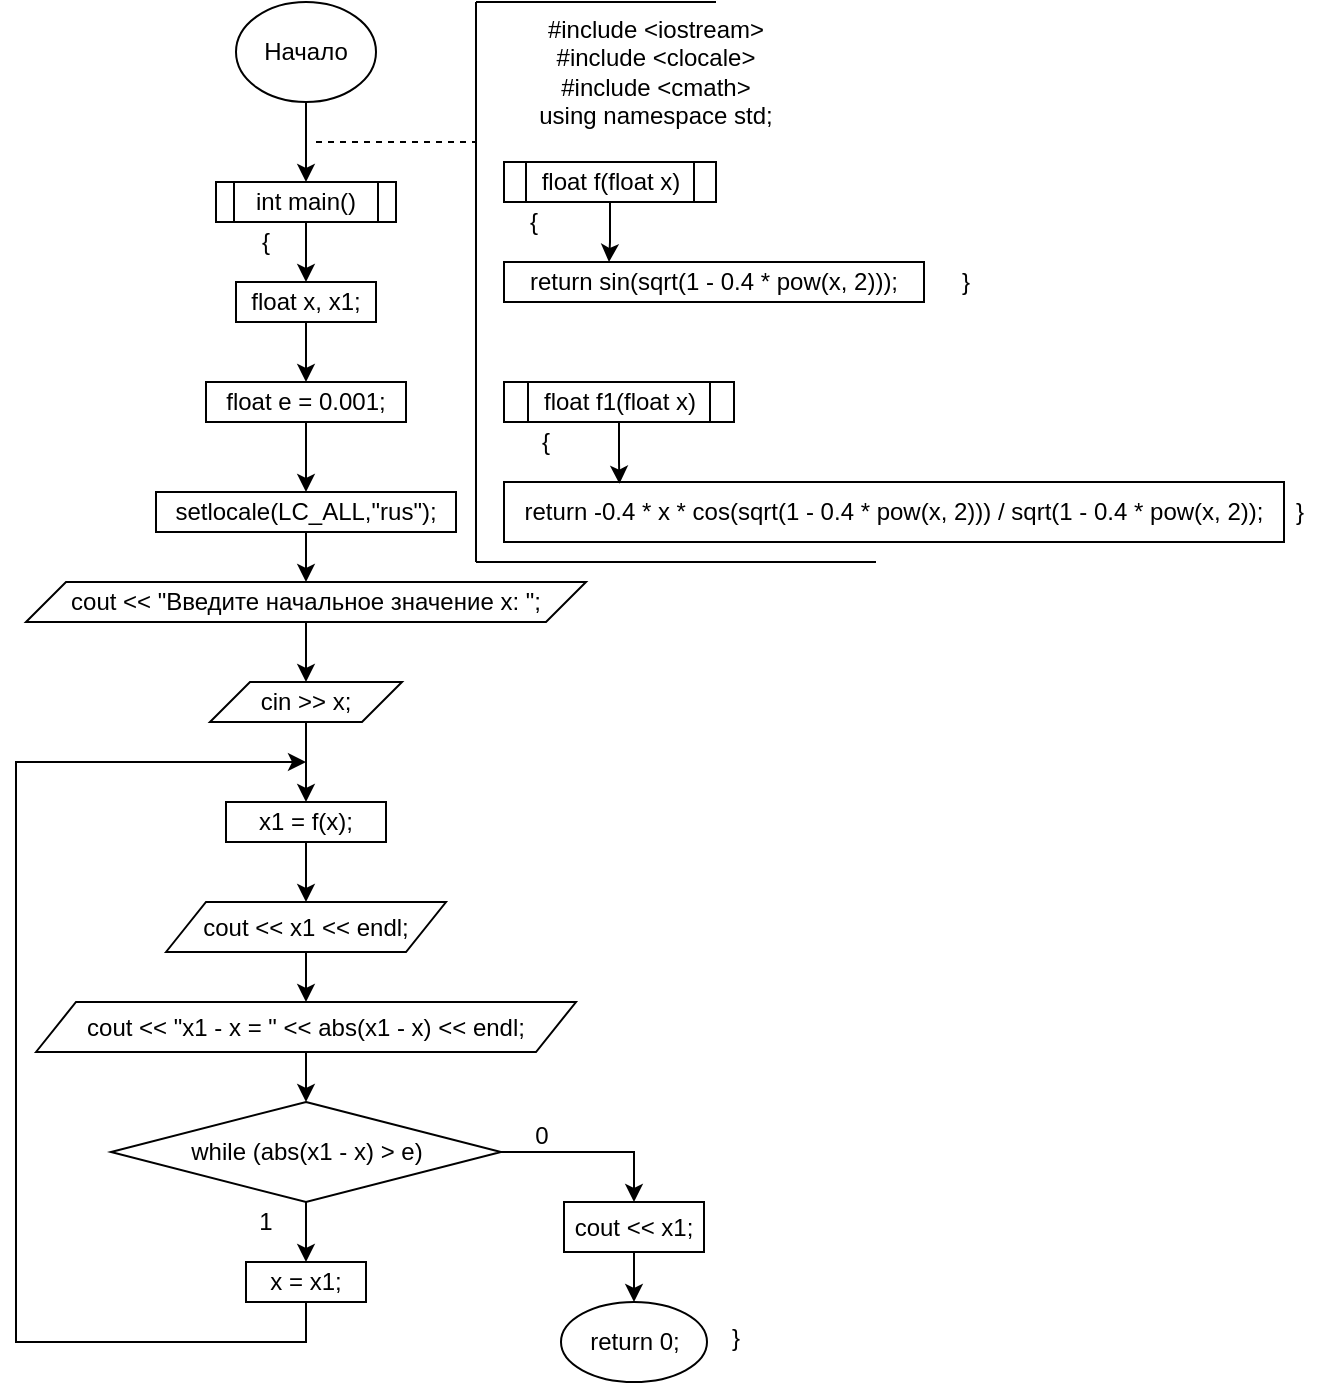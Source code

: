 <mxfile version="24.7.17">
  <diagram name="Страница — 1" id="YSMQW4tKvHTIruasvQNO">
    <mxGraphModel dx="1050" dy="717" grid="1" gridSize="10" guides="1" tooltips="1" connect="1" arrows="1" fold="1" page="1" pageScale="1" pageWidth="827" pageHeight="1169" math="0" shadow="0">
      <root>
        <mxCell id="0" />
        <mxCell id="1" parent="0" />
        <mxCell id="barYEJFdWYSISxJVIZfi-20" style="edgeStyle=orthogonalEdgeStyle;rounded=0;orthogonalLoop=1;jettySize=auto;html=1;" edge="1" parent="1" source="barYEJFdWYSISxJVIZfi-1" target="barYEJFdWYSISxJVIZfi-19">
          <mxGeometry relative="1" as="geometry" />
        </mxCell>
        <mxCell id="barYEJFdWYSISxJVIZfi-1" value="Начало" style="ellipse;whiteSpace=wrap;html=1;" vertex="1" parent="1">
          <mxGeometry x="280" y="10" width="70" height="50" as="geometry" />
        </mxCell>
        <mxCell id="barYEJFdWYSISxJVIZfi-3" value="" style="endArrow=none;html=1;rounded=0;" edge="1" parent="1">
          <mxGeometry width="50" height="50" relative="1" as="geometry">
            <mxPoint x="400" y="290" as="sourcePoint" />
            <mxPoint x="600" y="290" as="targetPoint" />
          </mxGeometry>
        </mxCell>
        <mxCell id="barYEJFdWYSISxJVIZfi-4" value="" style="endArrow=none;html=1;rounded=0;" edge="1" parent="1">
          <mxGeometry width="50" height="50" relative="1" as="geometry">
            <mxPoint x="400" y="10" as="sourcePoint" />
            <mxPoint x="520" y="10" as="targetPoint" />
          </mxGeometry>
        </mxCell>
        <mxCell id="barYEJFdWYSISxJVIZfi-5" value="" style="endArrow=none;html=1;rounded=0;" edge="1" parent="1">
          <mxGeometry width="50" height="50" relative="1" as="geometry">
            <mxPoint x="400" y="290" as="sourcePoint" />
            <mxPoint x="400" y="10" as="targetPoint" />
          </mxGeometry>
        </mxCell>
        <mxCell id="barYEJFdWYSISxJVIZfi-7" value="&lt;div&gt;#include &amp;lt;iostream&amp;gt;&lt;/div&gt;&lt;div&gt;#include &amp;lt;clocale&amp;gt;&lt;/div&gt;&lt;div&gt;#include &amp;lt;cmath&amp;gt;&lt;/div&gt;&lt;div&gt;using namespace std;&lt;/div&gt;" style="text;html=1;align=center;verticalAlign=middle;whiteSpace=wrap;rounded=0;" vertex="1" parent="1">
          <mxGeometry x="410" y="10" width="160" height="70" as="geometry" />
        </mxCell>
        <mxCell id="barYEJFdWYSISxJVIZfi-14" style="edgeStyle=orthogonalEdgeStyle;rounded=0;orthogonalLoop=1;jettySize=auto;html=1;entryX=0.25;entryY=0;entryDx=0;entryDy=0;" edge="1" parent="1" source="barYEJFdWYSISxJVIZfi-8" target="barYEJFdWYSISxJVIZfi-10">
          <mxGeometry relative="1" as="geometry" />
        </mxCell>
        <mxCell id="barYEJFdWYSISxJVIZfi-8" value="float f(float x)" style="shape=process;whiteSpace=wrap;html=1;backgroundOutline=1;" vertex="1" parent="1">
          <mxGeometry x="414" y="90" width="106" height="20" as="geometry" />
        </mxCell>
        <mxCell id="barYEJFdWYSISxJVIZfi-9" value="float f1(float x)" style="shape=process;whiteSpace=wrap;html=1;backgroundOutline=1;" vertex="1" parent="1">
          <mxGeometry x="414" y="200" width="115" height="20" as="geometry" />
        </mxCell>
        <mxCell id="barYEJFdWYSISxJVIZfi-10" value="return sin(sqrt(1 - 0.4 * pow(x, 2)));" style="rounded=0;whiteSpace=wrap;html=1;" vertex="1" parent="1">
          <mxGeometry x="414" y="140" width="210" height="20" as="geometry" />
        </mxCell>
        <mxCell id="barYEJFdWYSISxJVIZfi-11" value="return -0.4 * x * cos(sqrt(1 - 0.4 * pow(x, 2))) / sqrt(1 - 0.4 * pow(x, 2));" style="rounded=0;whiteSpace=wrap;html=1;" vertex="1" parent="1">
          <mxGeometry x="414" y="250" width="390" height="30" as="geometry" />
        </mxCell>
        <mxCell id="barYEJFdWYSISxJVIZfi-13" style="edgeStyle=orthogonalEdgeStyle;rounded=0;orthogonalLoop=1;jettySize=auto;html=1;entryX=0.148;entryY=0.028;entryDx=0;entryDy=0;entryPerimeter=0;" edge="1" parent="1" source="barYEJFdWYSISxJVIZfi-9" target="barYEJFdWYSISxJVIZfi-11">
          <mxGeometry relative="1" as="geometry" />
        </mxCell>
        <mxCell id="barYEJFdWYSISxJVIZfi-15" value="{" style="text;html=1;align=center;verticalAlign=middle;whiteSpace=wrap;rounded=0;" vertex="1" parent="1">
          <mxGeometry x="414" y="110" width="30" height="20" as="geometry" />
        </mxCell>
        <mxCell id="barYEJFdWYSISxJVIZfi-16" value="}" style="text;html=1;align=center;verticalAlign=middle;whiteSpace=wrap;rounded=0;" vertex="1" parent="1">
          <mxGeometry x="630" y="135" width="30" height="30" as="geometry" />
        </mxCell>
        <mxCell id="barYEJFdWYSISxJVIZfi-17" value="{" style="text;html=1;align=center;verticalAlign=middle;whiteSpace=wrap;rounded=0;" vertex="1" parent="1">
          <mxGeometry x="420" y="220" width="30" height="20" as="geometry" />
        </mxCell>
        <mxCell id="barYEJFdWYSISxJVIZfi-18" value="}" style="text;html=1;align=center;verticalAlign=middle;whiteSpace=wrap;rounded=0;" vertex="1" parent="1">
          <mxGeometry x="804" y="250" width="16" height="30" as="geometry" />
        </mxCell>
        <mxCell id="barYEJFdWYSISxJVIZfi-28" style="edgeStyle=orthogonalEdgeStyle;rounded=0;orthogonalLoop=1;jettySize=auto;html=1;entryX=0.5;entryY=0;entryDx=0;entryDy=0;" edge="1" parent="1" source="barYEJFdWYSISxJVIZfi-19" target="barYEJFdWYSISxJVIZfi-24">
          <mxGeometry relative="1" as="geometry" />
        </mxCell>
        <mxCell id="barYEJFdWYSISxJVIZfi-19" value="int main()" style="shape=process;whiteSpace=wrap;html=1;backgroundOutline=1;" vertex="1" parent="1">
          <mxGeometry x="270" y="100" width="90" height="20" as="geometry" />
        </mxCell>
        <mxCell id="barYEJFdWYSISxJVIZfi-22" value="" style="endArrow=none;dashed=1;html=1;rounded=0;" edge="1" parent="1">
          <mxGeometry width="50" height="50" relative="1" as="geometry">
            <mxPoint x="320" y="80" as="sourcePoint" />
            <mxPoint x="400" y="80" as="targetPoint" />
          </mxGeometry>
        </mxCell>
        <mxCell id="barYEJFdWYSISxJVIZfi-30" style="edgeStyle=orthogonalEdgeStyle;rounded=0;orthogonalLoop=1;jettySize=auto;html=1;entryX=0.5;entryY=0;entryDx=0;entryDy=0;" edge="1" parent="1" source="barYEJFdWYSISxJVIZfi-23" target="barYEJFdWYSISxJVIZfi-25">
          <mxGeometry relative="1" as="geometry" />
        </mxCell>
        <mxCell id="barYEJFdWYSISxJVIZfi-23" value="float e = 0.001;" style="rounded=0;whiteSpace=wrap;html=1;" vertex="1" parent="1">
          <mxGeometry x="265" y="200" width="100" height="20" as="geometry" />
        </mxCell>
        <mxCell id="barYEJFdWYSISxJVIZfi-29" style="edgeStyle=orthogonalEdgeStyle;rounded=0;orthogonalLoop=1;jettySize=auto;html=1;" edge="1" parent="1" source="barYEJFdWYSISxJVIZfi-24" target="barYEJFdWYSISxJVIZfi-23">
          <mxGeometry relative="1" as="geometry" />
        </mxCell>
        <mxCell id="barYEJFdWYSISxJVIZfi-24" value="float x, x1;" style="rounded=0;whiteSpace=wrap;html=1;" vertex="1" parent="1">
          <mxGeometry x="280" y="150" width="70" height="20" as="geometry" />
        </mxCell>
        <mxCell id="barYEJFdWYSISxJVIZfi-31" style="edgeStyle=orthogonalEdgeStyle;rounded=0;orthogonalLoop=1;jettySize=auto;html=1;" edge="1" parent="1" source="barYEJFdWYSISxJVIZfi-25" target="barYEJFdWYSISxJVIZfi-27">
          <mxGeometry relative="1" as="geometry" />
        </mxCell>
        <mxCell id="barYEJFdWYSISxJVIZfi-25" value="setlocale(LC_ALL,&quot;rus&quot;);" style="rounded=0;whiteSpace=wrap;html=1;" vertex="1" parent="1">
          <mxGeometry x="240" y="255" width="150" height="20" as="geometry" />
        </mxCell>
        <mxCell id="barYEJFdWYSISxJVIZfi-34" style="edgeStyle=orthogonalEdgeStyle;rounded=0;orthogonalLoop=1;jettySize=auto;html=1;" edge="1" parent="1" source="barYEJFdWYSISxJVIZfi-26" target="barYEJFdWYSISxJVIZfi-33">
          <mxGeometry relative="1" as="geometry" />
        </mxCell>
        <mxCell id="barYEJFdWYSISxJVIZfi-26" value="cin &amp;gt;&amp;gt; x;" style="shape=parallelogram;perimeter=parallelogramPerimeter;whiteSpace=wrap;html=1;fixedSize=1;" vertex="1" parent="1">
          <mxGeometry x="267" y="350" width="96" height="20" as="geometry" />
        </mxCell>
        <mxCell id="barYEJFdWYSISxJVIZfi-32" style="edgeStyle=orthogonalEdgeStyle;rounded=0;orthogonalLoop=1;jettySize=auto;html=1;entryX=0.5;entryY=0;entryDx=0;entryDy=0;" edge="1" parent="1" source="barYEJFdWYSISxJVIZfi-27" target="barYEJFdWYSISxJVIZfi-26">
          <mxGeometry relative="1" as="geometry" />
        </mxCell>
        <mxCell id="barYEJFdWYSISxJVIZfi-27" value="cout &amp;lt;&amp;lt; &quot;Введите начальное значение x: &quot;;" style="shape=parallelogram;perimeter=parallelogramPerimeter;whiteSpace=wrap;html=1;fixedSize=1;" vertex="1" parent="1">
          <mxGeometry x="175" y="300" width="280" height="20" as="geometry" />
        </mxCell>
        <mxCell id="barYEJFdWYSISxJVIZfi-37" style="edgeStyle=orthogonalEdgeStyle;rounded=0;orthogonalLoop=1;jettySize=auto;html=1;" edge="1" parent="1" source="barYEJFdWYSISxJVIZfi-33" target="barYEJFdWYSISxJVIZfi-35">
          <mxGeometry relative="1" as="geometry" />
        </mxCell>
        <mxCell id="barYEJFdWYSISxJVIZfi-33" value="x1 = f(x);" style="rounded=0;whiteSpace=wrap;html=1;" vertex="1" parent="1">
          <mxGeometry x="275" y="410" width="80" height="20" as="geometry" />
        </mxCell>
        <mxCell id="barYEJFdWYSISxJVIZfi-38" style="edgeStyle=orthogonalEdgeStyle;rounded=0;orthogonalLoop=1;jettySize=auto;html=1;" edge="1" parent="1" source="barYEJFdWYSISxJVIZfi-35" target="barYEJFdWYSISxJVIZfi-36">
          <mxGeometry relative="1" as="geometry" />
        </mxCell>
        <mxCell id="barYEJFdWYSISxJVIZfi-35" value="cout &amp;lt;&amp;lt; x1 &amp;lt;&amp;lt; endl;" style="shape=parallelogram;perimeter=parallelogramPerimeter;whiteSpace=wrap;html=1;fixedSize=1;" vertex="1" parent="1">
          <mxGeometry x="245" y="460" width="140" height="25" as="geometry" />
        </mxCell>
        <mxCell id="barYEJFdWYSISxJVIZfi-41" style="edgeStyle=orthogonalEdgeStyle;rounded=0;orthogonalLoop=1;jettySize=auto;html=1;" edge="1" parent="1" source="barYEJFdWYSISxJVIZfi-36" target="barYEJFdWYSISxJVIZfi-39">
          <mxGeometry relative="1" as="geometry" />
        </mxCell>
        <mxCell id="barYEJFdWYSISxJVIZfi-36" value="cout &amp;lt;&amp;lt; &quot;x1 - x = &quot; &amp;lt;&amp;lt; abs(x1 - x) &amp;lt;&amp;lt; endl;" style="shape=parallelogram;perimeter=parallelogramPerimeter;whiteSpace=wrap;html=1;fixedSize=1;" vertex="1" parent="1">
          <mxGeometry x="180" y="510" width="270" height="25" as="geometry" />
        </mxCell>
        <mxCell id="barYEJFdWYSISxJVIZfi-43" style="edgeStyle=orthogonalEdgeStyle;rounded=0;orthogonalLoop=1;jettySize=auto;html=1;entryX=0.5;entryY=0;entryDx=0;entryDy=0;" edge="1" parent="1" source="barYEJFdWYSISxJVIZfi-39" target="barYEJFdWYSISxJVIZfi-42">
          <mxGeometry relative="1" as="geometry" />
        </mxCell>
        <mxCell id="barYEJFdWYSISxJVIZfi-47" style="edgeStyle=orthogonalEdgeStyle;rounded=0;orthogonalLoop=1;jettySize=auto;html=1;entryX=0.5;entryY=0;entryDx=0;entryDy=0;" edge="1" parent="1" source="barYEJFdWYSISxJVIZfi-39" target="barYEJFdWYSISxJVIZfi-46">
          <mxGeometry relative="1" as="geometry" />
        </mxCell>
        <mxCell id="barYEJFdWYSISxJVIZfi-39" value="while (abs(x1 - x) &amp;gt; e)" style="rhombus;whiteSpace=wrap;html=1;" vertex="1" parent="1">
          <mxGeometry x="217.5" y="560" width="195" height="50" as="geometry" />
        </mxCell>
        <mxCell id="barYEJFdWYSISxJVIZfi-40" value="{" style="text;html=1;align=center;verticalAlign=middle;whiteSpace=wrap;rounded=0;" vertex="1" parent="1">
          <mxGeometry x="280" y="120" width="30" height="20" as="geometry" />
        </mxCell>
        <mxCell id="barYEJFdWYSISxJVIZfi-44" style="edgeStyle=orthogonalEdgeStyle;rounded=0;orthogonalLoop=1;jettySize=auto;html=1;" edge="1" parent="1" source="barYEJFdWYSISxJVIZfi-42">
          <mxGeometry relative="1" as="geometry">
            <mxPoint x="315" y="390" as="targetPoint" />
            <Array as="points">
              <mxPoint x="315" y="680" />
              <mxPoint x="170" y="680" />
              <mxPoint x="170" y="390" />
            </Array>
          </mxGeometry>
        </mxCell>
        <mxCell id="barYEJFdWYSISxJVIZfi-42" value="x = x1;" style="rounded=0;whiteSpace=wrap;html=1;" vertex="1" parent="1">
          <mxGeometry x="285" y="640" width="60" height="20" as="geometry" />
        </mxCell>
        <mxCell id="barYEJFdWYSISxJVIZfi-45" value="1" style="text;html=1;align=center;verticalAlign=middle;whiteSpace=wrap;rounded=0;" vertex="1" parent="1">
          <mxGeometry x="282" y="610" width="26" height="20" as="geometry" />
        </mxCell>
        <mxCell id="barYEJFdWYSISxJVIZfi-50" style="edgeStyle=orthogonalEdgeStyle;rounded=0;orthogonalLoop=1;jettySize=auto;html=1;entryX=0.5;entryY=0;entryDx=0;entryDy=0;" edge="1" parent="1" source="barYEJFdWYSISxJVIZfi-46" target="barYEJFdWYSISxJVIZfi-49">
          <mxGeometry relative="1" as="geometry" />
        </mxCell>
        <mxCell id="barYEJFdWYSISxJVIZfi-46" value="cout &amp;lt;&amp;lt; x1;" style="rounded=0;whiteSpace=wrap;html=1;" vertex="1" parent="1">
          <mxGeometry x="444" y="610" width="70" height="25" as="geometry" />
        </mxCell>
        <mxCell id="barYEJFdWYSISxJVIZfi-48" value="0" style="text;html=1;align=center;verticalAlign=middle;whiteSpace=wrap;rounded=0;" vertex="1" parent="1">
          <mxGeometry x="420" y="569.5" width="26" height="15" as="geometry" />
        </mxCell>
        <mxCell id="barYEJFdWYSISxJVIZfi-49" value="return 0;" style="ellipse;whiteSpace=wrap;html=1;" vertex="1" parent="1">
          <mxGeometry x="442.5" y="660" width="73" height="40" as="geometry" />
        </mxCell>
        <mxCell id="barYEJFdWYSISxJVIZfi-51" value="}" style="text;html=1;align=center;verticalAlign=middle;whiteSpace=wrap;rounded=0;" vertex="1" parent="1">
          <mxGeometry x="520" y="665" width="20" height="25" as="geometry" />
        </mxCell>
      </root>
    </mxGraphModel>
  </diagram>
</mxfile>
